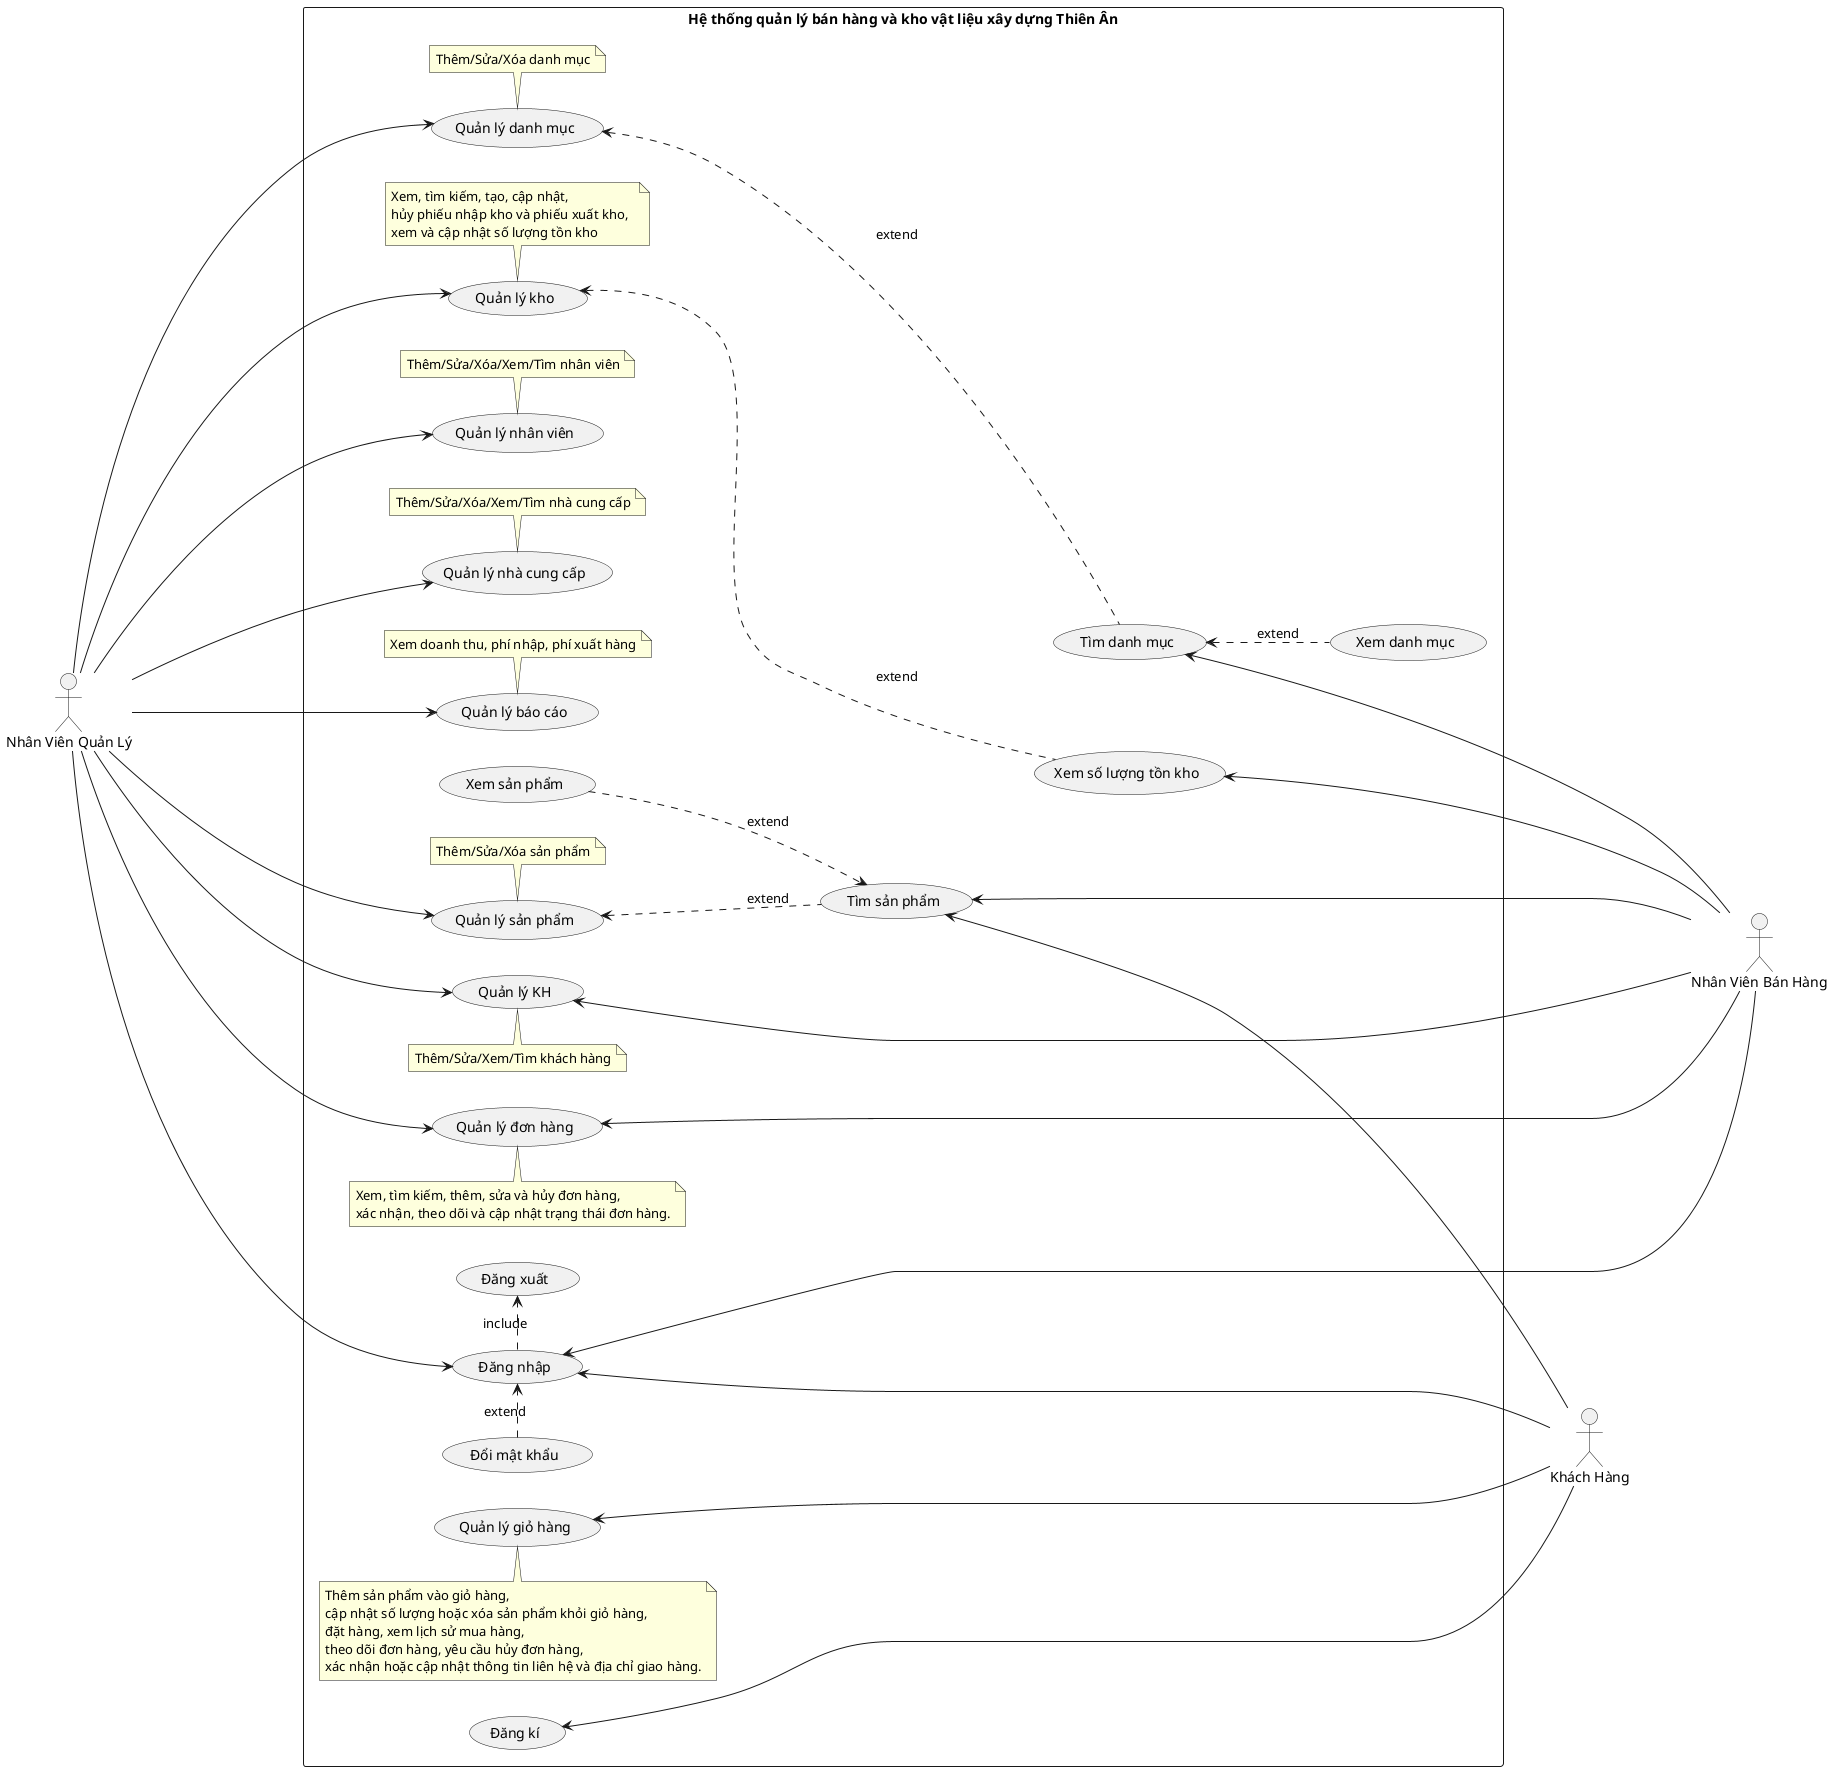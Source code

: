 @startuml SinooUC

skinparam shadowing false
left to right direction

actor "Khách Hàng" as KH
actor "Nhân Viên Quản Lý" as NVQL
actor "Nhân Viên Bán Hàng" as NVBH

rectangle "Hệ thống quản lý bán hàng và kho vật liệu xây dựng Thiên Ân" {

'>>>>>>>>>>>>>>> Khai báo >>>>>>>>>>>>>>>
'Danh mục sp
Usecase QLDMSP as "Quản lý danh mục"

note bottom of QLDMSP: Thêm/Sửa/Xóa danh mục
(Xem danh mục) as XEM_DMSP
(Tìm danh mục) as TIM_DMSP

'Kho hàng
Usecase QLKHO as "Quản lý kho"
note bottom of QLKHO : Xem, tìm kiếm, tạo, cập nhật,  \nhủy phiếu nhập kho và phiếu xuất kho,  \nxem và cập nhật số lượng tồn kho 

(Xem số lượng tồn kho) as XEM_HANG

'Nhân viên
Usecase QLNV as "Quản lý nhân viên"
note bottom of QLNV: Thêm/Sửa/Xóa/Xem/Tìm nhân viên

'Nhà cung cấp
Usecase QLNCC as "Quản lý nhà cung cấp"
note bottom of QLNCC: Thêm/Sửa/Xóa/Xem/Tìm nhà cung cấp
' (Tìm nhà cung cấp) as TIM_NCC

'Báo cáo
(Quản lý báo cáo) as QLBC
note bottom of QLBC: Xem doanh thu, phí nhập, phí xuất hàng

'Khách hàng
(Quản lý KH) as QLKH
note top of QLKH: Thêm/Sửa/Xem/Tìm khách hàng

'Đơn hàng
Usecase QLDH as "Quản lý đơn hàng"
note top of QLDH: Xem, tìm kiếm, thêm, sửa và hủy đơn hàng,  \nxác nhận, theo dõi và cập nhật trạng thái đơn hàng.
' (Tìm đơn) as TIM_DH
' (Xem đơn) as XEM_DH

'Sản phẩm
Usecase QLSP as "Quản lý sản phẩm"
note bottom of QLSP: Thêm/Sửa/Xóa sản phẩm
(Xem sản phẩm) as XEM_SP
(Tìm sản phẩm) as TIM_SP
XEM_SP ..> TIM_SP: extend

'Mua hàng
Usecase QLGH as "Quản lý giỏ hàng"
note top of QLGH: Thêm sản phẩm vào giỏ hàng,  \ncập nhật số lượng hoặc xóa sản phẩm khỏi giỏ hàng,  \nđặt hàng, xem lịch sử mua hàng,  \ntheo dõi đơn hàng, yêu cầu hủy đơn hàng,  \nxác nhận hoặc cập nhật thông tin liên hệ và địa chỉ giao hàng.

' (Theo dõi đơn hàng) as THEO_DOI_HANG
' (Xem lịch sử mua hàng) as XEM_LSMH

'Đăng nhập, đăng xuất
(Đăng xuất) as Logout
(Đăng nhập) as Login
(Đăng kí) as SignUp
(Đổi mật khẩu) as ChangePass

Login  .>  Logout: include
ChangePass .> Login : extend

'>>>>>>>>>>>>>>> Gán đối tượng >>>>>>>>>>>>>>
'----------- Nhân Viên Quản lý -----------
NVQL --> QLSP
NVQL ----> QLDMSP
NVQL --> QLKHO
NVQL --> QLNV
NVQL --> QLNCC
NVQL --> QLBC
NVQL --> QLKH 
NVQL --> QLDH 

'Tài khoản
NVQL --> Login

'Sản phẩm
QLSP <.. TIM_SP: extend
' QLSP <.. TIM_SP: extend

'Danh mục sp
' QLDMSP <.. XEM_DMSP: extend
QLDMSP <... TIM_DMSP: extend
' QLDMSP <.. XEM_DMSP: extend
' TIM_DMSP <.. XEM_DMSP: extend
 TIM_DMSP <.. XEM_DMSP: extend

'Kho hàng
QLKHO <... XEM_HANG: extend

'Nhân viên

'Nhà cung cấp
' QLNCC <.. TIM_NCC: extend

'Báo cáo

'Khách hàng

'Đơn hàng


'----------- Nhân Viên Bán Hàng -----------
QLDH <- NVBH
QLKH <-- NVBH

'Tài khoản
Login <-- NVBH

'Kho
XEM_HANG <--- NVBH

'Danh mục
TIM_DMSP <---- NVBH

'Đơn hàng
' TIM_DH ..> QLDH: extend
' XEM_DH ..> QLDH: extend

'Khách hàng
' XEM_LSMH ..> QLKH: extend

'Sản phẩm
TIM_SP <-- NVBH

'----------- Khách Hàng -----------
QLGH <-- KH

'Tài khoản
SignUp <- KH
Login <-- KH

'Mua hàng
' THEO_DOI_HANG .> QLGH: extend
' XEM_LSMH ..> QLGH: extend

'Sản phẩm
TIM_SP <---- KH

}

@enduml
